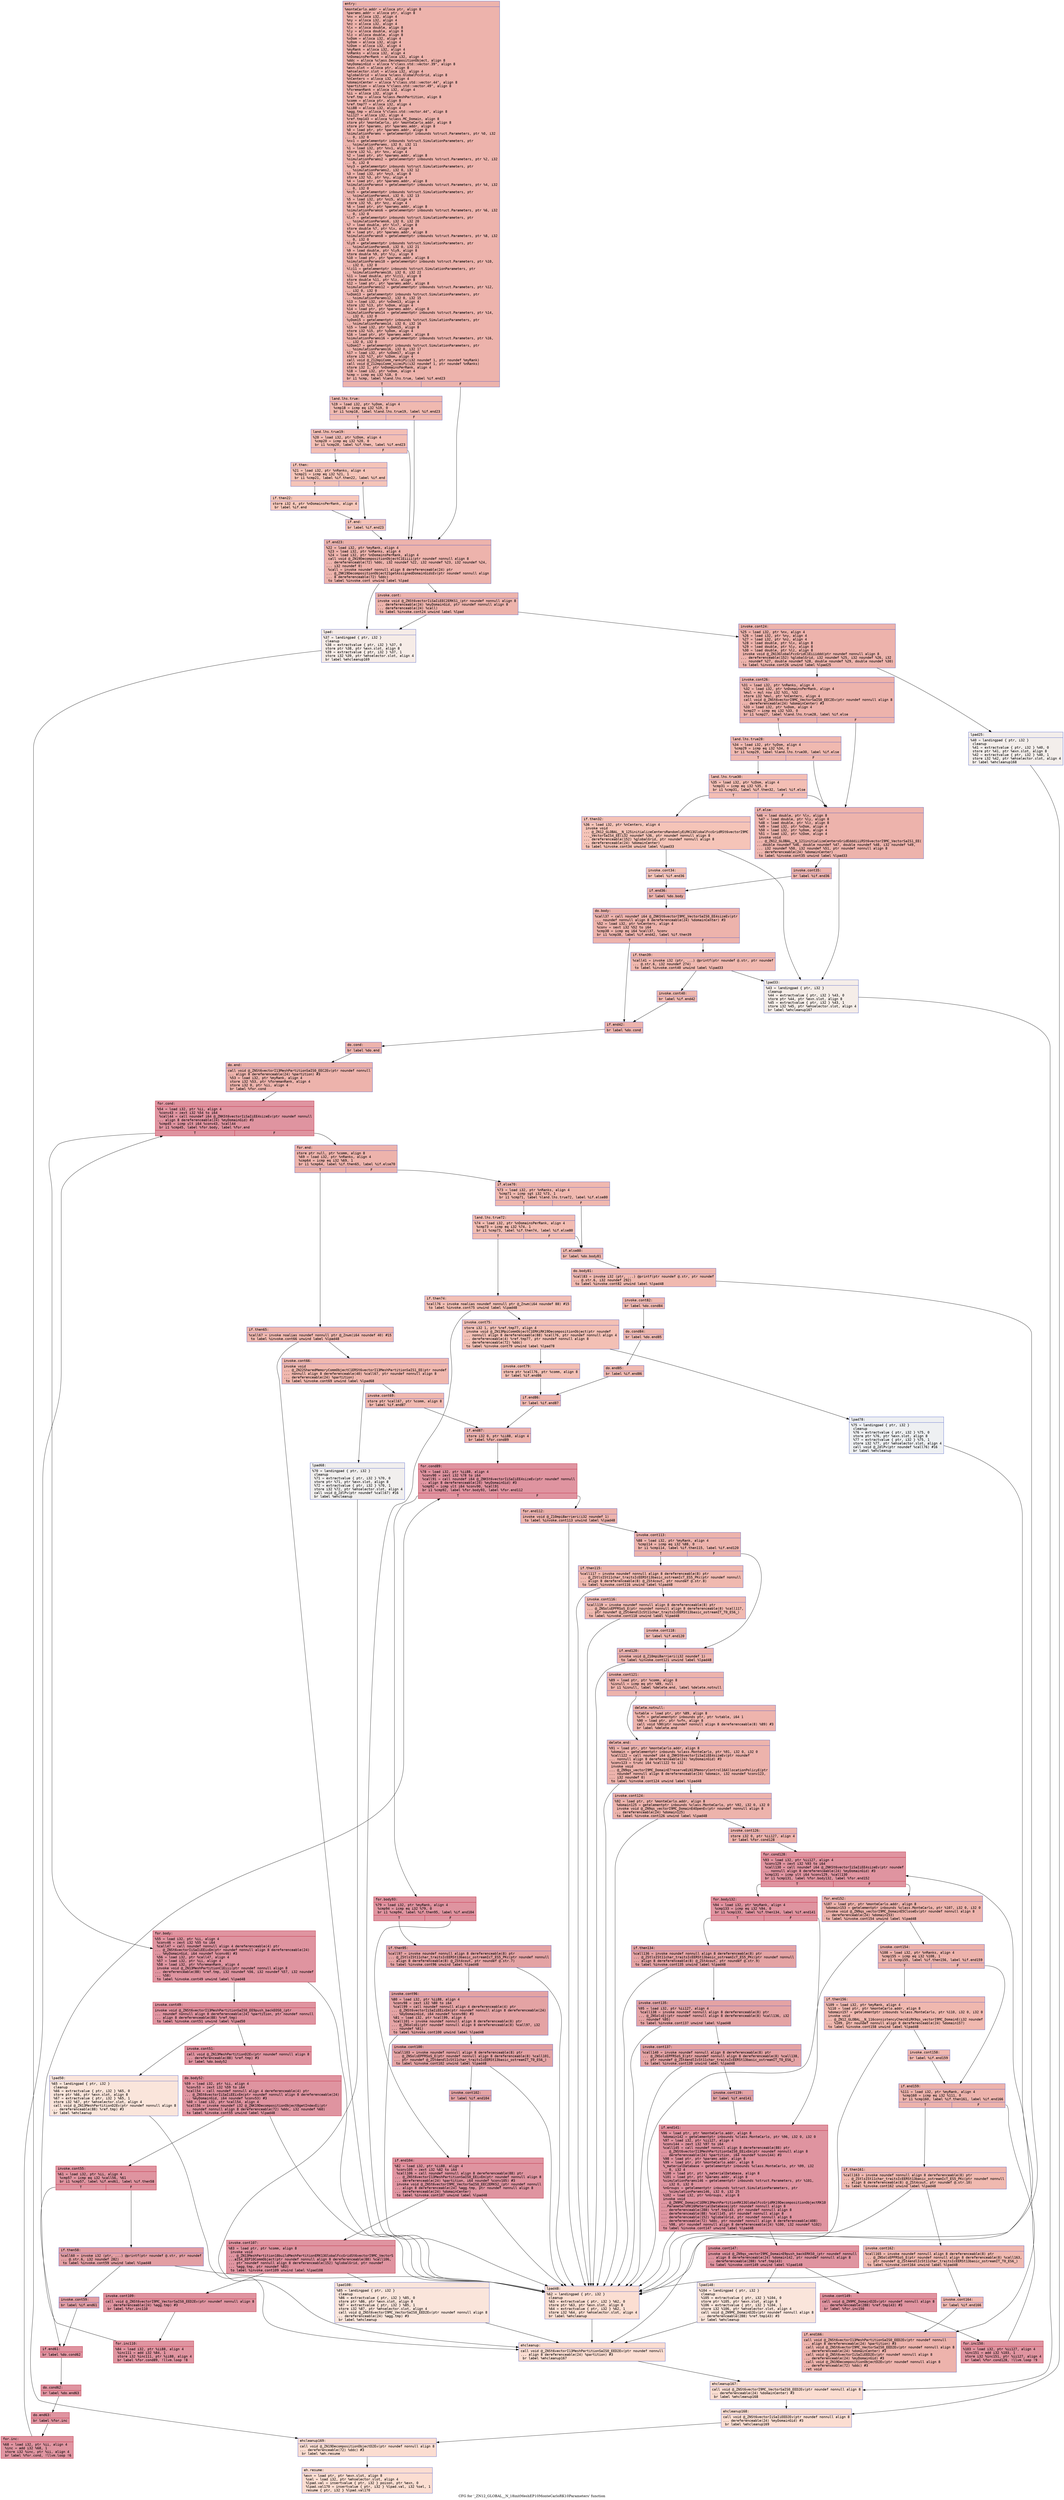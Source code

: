 digraph "CFG for '_ZN12_GLOBAL__N_18initMeshEP10MonteCarloRK10Parameters' function" {
	label="CFG for '_ZN12_GLOBAL__N_18initMeshEP10MonteCarloRK10Parameters' function";

	Node0x55dab4691730 [shape=record,color="#3d50c3ff", style=filled, fillcolor="#d6524470" fontname="Courier",label="{entry:\l|  %monteCarlo.addr = alloca ptr, align 8\l  %params.addr = alloca ptr, align 8\l  %nx = alloca i32, align 4\l  %ny = alloca i32, align 4\l  %nz = alloca i32, align 4\l  %lx = alloca double, align 8\l  %ly = alloca double, align 8\l  %lz = alloca double, align 8\l  %xDom = alloca i32, align 4\l  %yDom = alloca i32, align 4\l  %zDom = alloca i32, align 4\l  %myRank = alloca i32, align 4\l  %nRanks = alloca i32, align 4\l  %nDomainsPerRank = alloca i32, align 4\l  %ddc = alloca %class.DecompositionObject, align 8\l  %myDomainGid = alloca %\"class.std::vector.39\", align 8\l  %exn.slot = alloca ptr, align 8\l  %ehselector.slot = alloca i32, align 4\l  %globalGrid = alloca %class.GlobalFccGrid, align 8\l  %nCenters = alloca i32, align 4\l  %domainCenter = alloca %\"class.std::vector.44\", align 8\l  %partition = alloca %\"class.std::vector.49\", align 8\l  %foremanRank = alloca i32, align 4\l  %ii = alloca i32, align 4\l  %ref.tmp = alloca %class.MeshPartition, align 8\l  %comm = alloca ptr, align 8\l  %ref.tmp77 = alloca i32, align 4\l  %ii88 = alloca i32, align 4\l  %agg.tmp = alloca %\"class.std::vector.44\", align 8\l  %ii127 = alloca i32, align 4\l  %ref.tmp143 = alloca %class.MC_Domain, align 8\l  store ptr %monteCarlo, ptr %monteCarlo.addr, align 8\l  store ptr %params, ptr %params.addr, align 8\l  %0 = load ptr, ptr %params.addr, align 8\l  %simulationParams = getelementptr inbounds %struct.Parameters, ptr %0, i32\l... 0, i32 0\l  %nx1 = getelementptr inbounds %struct.SimulationParameters, ptr\l... %simulationParams, i32 0, i32 11\l  %1 = load i32, ptr %nx1, align 4\l  store i32 %1, ptr %nx, align 4\l  %2 = load ptr, ptr %params.addr, align 8\l  %simulationParams2 = getelementptr inbounds %struct.Parameters, ptr %2, i32\l... 0, i32 0\l  %ny3 = getelementptr inbounds %struct.SimulationParameters, ptr\l... %simulationParams2, i32 0, i32 12\l  %3 = load i32, ptr %ny3, align 8\l  store i32 %3, ptr %ny, align 4\l  %4 = load ptr, ptr %params.addr, align 8\l  %simulationParams4 = getelementptr inbounds %struct.Parameters, ptr %4, i32\l... 0, i32 0\l  %nz5 = getelementptr inbounds %struct.SimulationParameters, ptr\l... %simulationParams4, i32 0, i32 13\l  %5 = load i32, ptr %nz5, align 4\l  store i32 %5, ptr %nz, align 4\l  %6 = load ptr, ptr %params.addr, align 8\l  %simulationParams6 = getelementptr inbounds %struct.Parameters, ptr %6, i32\l... 0, i32 0\l  %lx7 = getelementptr inbounds %struct.SimulationParameters, ptr\l... %simulationParams6, i32 0, i32 20\l  %7 = load double, ptr %lx7, align 8\l  store double %7, ptr %lx, align 8\l  %8 = load ptr, ptr %params.addr, align 8\l  %simulationParams8 = getelementptr inbounds %struct.Parameters, ptr %8, i32\l... 0, i32 0\l  %ly9 = getelementptr inbounds %struct.SimulationParameters, ptr\l... %simulationParams8, i32 0, i32 21\l  %9 = load double, ptr %ly9, align 8\l  store double %9, ptr %ly, align 8\l  %10 = load ptr, ptr %params.addr, align 8\l  %simulationParams10 = getelementptr inbounds %struct.Parameters, ptr %10,\l... i32 0, i32 0\l  %lz11 = getelementptr inbounds %struct.SimulationParameters, ptr\l... %simulationParams10, i32 0, i32 22\l  %11 = load double, ptr %lz11, align 8\l  store double %11, ptr %lz, align 8\l  %12 = load ptr, ptr %params.addr, align 8\l  %simulationParams12 = getelementptr inbounds %struct.Parameters, ptr %12,\l... i32 0, i32 0\l  %xDom13 = getelementptr inbounds %struct.SimulationParameters, ptr\l... %simulationParams12, i32 0, i32 15\l  %13 = load i32, ptr %xDom13, align 4\l  store i32 %13, ptr %xDom, align 4\l  %14 = load ptr, ptr %params.addr, align 8\l  %simulationParams14 = getelementptr inbounds %struct.Parameters, ptr %14,\l... i32 0, i32 0\l  %yDom15 = getelementptr inbounds %struct.SimulationParameters, ptr\l... %simulationParams14, i32 0, i32 16\l  %15 = load i32, ptr %yDom15, align 8\l  store i32 %15, ptr %yDom, align 4\l  %16 = load ptr, ptr %params.addr, align 8\l  %simulationParams16 = getelementptr inbounds %struct.Parameters, ptr %16,\l... i32 0, i32 0\l  %zDom17 = getelementptr inbounds %struct.SimulationParameters, ptr\l... %simulationParams16, i32 0, i32 17\l  %17 = load i32, ptr %zDom17, align 4\l  store i32 %17, ptr %zDom, align 4\l  call void @_Z12mpiComm_rankiPi(i32 noundef 1, ptr noundef %myRank)\l  call void @_Z12mpiComm_sizeiPi(i32 noundef 1, ptr noundef %nRanks)\l  store i32 1, ptr %nDomainsPerRank, align 4\l  %18 = load i32, ptr %xDom, align 4\l  %cmp = icmp eq i32 %18, 0\l  br i1 %cmp, label %land.lhs.true, label %if.end23\l|{<s0>T|<s1>F}}"];
	Node0x55dab4691730:s0 -> Node0x55dab469f6c0[tooltip="entry -> land.lhs.true\nProbability 37.50%" ];
	Node0x55dab4691730:s1 -> Node0x55dab469f710[tooltip="entry -> if.end23\nProbability 62.50%" ];
	Node0x55dab469f6c0 [shape=record,color="#3d50c3ff", style=filled, fillcolor="#de614d70" fontname="Courier",label="{land.lhs.true:\l|  %19 = load i32, ptr %yDom, align 4\l  %cmp18 = icmp eq i32 %19, 0\l  br i1 %cmp18, label %land.lhs.true19, label %if.end23\l|{<s0>T|<s1>F}}"];
	Node0x55dab469f6c0:s0 -> Node0x55dab469f970[tooltip="land.lhs.true -> land.lhs.true19\nProbability 37.50%" ];
	Node0x55dab469f6c0:s1 -> Node0x55dab469f710[tooltip="land.lhs.true -> if.end23\nProbability 62.50%" ];
	Node0x55dab469f970 [shape=record,color="#3d50c3ff", style=filled, fillcolor="#e36c5570" fontname="Courier",label="{land.lhs.true19:\l|  %20 = load i32, ptr %zDom, align 4\l  %cmp20 = icmp eq i32 %20, 0\l  br i1 %cmp20, label %if.then, label %if.end23\l|{<s0>T|<s1>F}}"];
	Node0x55dab469f970:s0 -> Node0x55dab469fbd0[tooltip="land.lhs.true19 -> if.then\nProbability 37.50%" ];
	Node0x55dab469f970:s1 -> Node0x55dab469f710[tooltip="land.lhs.true19 -> if.end23\nProbability 62.50%" ];
	Node0x55dab469fbd0 [shape=record,color="#3d50c3ff", style=filled, fillcolor="#e97a5f70" fontname="Courier",label="{if.then:\l|  %21 = load i32, ptr %nRanks, align 4\l  %cmp21 = icmp eq i32 %21, 1\l  br i1 %cmp21, label %if.then22, label %if.end\l|{<s0>T|<s1>F}}"];
	Node0x55dab469fbd0:s0 -> Node0x55dab469fe20[tooltip="if.then -> if.then22\nProbability 50.00%" ];
	Node0x55dab469fbd0:s1 -> Node0x55dab469fe70[tooltip="if.then -> if.end\nProbability 50.00%" ];
	Node0x55dab469fe20 [shape=record,color="#3d50c3ff", style=filled, fillcolor="#ed836670" fontname="Courier",label="{if.then22:\l|  store i32 4, ptr %nDomainsPerRank, align 4\l  br label %if.end\l}"];
	Node0x55dab469fe20 -> Node0x55dab469fe70[tooltip="if.then22 -> if.end\nProbability 100.00%" ];
	Node0x55dab469fe70 [shape=record,color="#3d50c3ff", style=filled, fillcolor="#e97a5f70" fontname="Courier",label="{if.end:\l|  br label %if.end23\l}"];
	Node0x55dab469fe70 -> Node0x55dab469f710[tooltip="if.end -> if.end23\nProbability 100.00%" ];
	Node0x55dab469f710 [shape=record,color="#3d50c3ff", style=filled, fillcolor="#d6524470" fontname="Courier",label="{if.end23:\l|  %22 = load i32, ptr %myRank, align 4\l  %23 = load i32, ptr %nRanks, align 4\l  %24 = load i32, ptr %nDomainsPerRank, align 4\l  call void @_ZN19DecompositionObjectC1Eiiii(ptr noundef nonnull align 8\l... dereferenceable(72) %ddc, i32 noundef %22, i32 noundef %23, i32 noundef %24,\l... i32 noundef 0)\l  %call = invoke noundef nonnull align 8 dereferenceable(24) ptr\l... @_ZNK19DecompositionObject21getAssignedDomainGidsEv(ptr noundef nonnull align\l... 8 dereferenceable(72) %ddc)\l          to label %invoke.cont unwind label %lpad\l}"];
	Node0x55dab469f710 -> Node0x55dab46a0580[tooltip="if.end23 -> invoke.cont\nProbability 100.00%" ];
	Node0x55dab469f710 -> Node0x55dab46a05d0[tooltip="if.end23 -> lpad\nProbability 0.00%" ];
	Node0x55dab46a0580 [shape=record,color="#3d50c3ff", style=filled, fillcolor="#d6524470" fontname="Courier",label="{invoke.cont:\l|  invoke void @_ZNSt6vectorIiSaIiEEC2ERKS1_(ptr noundef nonnull align 8\l... dereferenceable(24) %myDomainGid, ptr noundef nonnull align 8\l... dereferenceable(24) %call)\l          to label %invoke.cont24 unwind label %lpad\l}"];
	Node0x55dab46a0580 -> Node0x55dab46a0780[tooltip="invoke.cont -> invoke.cont24\nProbability 100.00%" ];
	Node0x55dab46a0580 -> Node0x55dab46a05d0[tooltip="invoke.cont -> lpad\nProbability 0.00%" ];
	Node0x55dab46a0780 [shape=record,color="#3d50c3ff", style=filled, fillcolor="#d6524470" fontname="Courier",label="{invoke.cont24:\l|  %25 = load i32, ptr %nx, align 4\l  %26 = load i32, ptr %ny, align 4\l  %27 = load i32, ptr %nz, align 4\l  %28 = load double, ptr %lx, align 8\l  %29 = load double, ptr %ly, align 8\l  %30 = load double, ptr %lz, align 8\l  invoke void @_ZN13GlobalFccGridC1Eiiiddd(ptr noundef nonnull align 8\l... dereferenceable(152) %globalGrid, i32 noundef %25, i32 noundef %26, i32\l... noundef %27, double noundef %28, double noundef %29, double noundef %30)\l          to label %invoke.cont26 unwind label %lpad25\l}"];
	Node0x55dab46a0780 -> Node0x55dab46a0da0[tooltip="invoke.cont24 -> invoke.cont26\nProbability 100.00%" ];
	Node0x55dab46a0780 -> Node0x55dab46a0e80[tooltip="invoke.cont24 -> lpad25\nProbability 0.00%" ];
	Node0x55dab46a0da0 [shape=record,color="#3d50c3ff", style=filled, fillcolor="#d6524470" fontname="Courier",label="{invoke.cont26:\l|  %31 = load i32, ptr %nRanks, align 4\l  %32 = load i32, ptr %nDomainsPerRank, align 4\l  %mul = mul nsw i32 %31, %32\l  store i32 %mul, ptr %nCenters, align 4\l  call void @_ZNSt6vectorI9MC_VectorSaIS0_EEC2Ev(ptr noundef nonnull align 8\l... dereferenceable(24) %domainCenter) #3\l  %33 = load i32, ptr %xDom, align 4\l  %cmp27 = icmp eq i32 %33, 0\l  br i1 %cmp27, label %land.lhs.true28, label %if.else\l|{<s0>T|<s1>F}}"];
	Node0x55dab46a0da0:s0 -> Node0x55dab46a15b0[tooltip="invoke.cont26 -> land.lhs.true28\nProbability 37.50%" ];
	Node0x55dab46a0da0:s1 -> Node0x55dab46a1660[tooltip="invoke.cont26 -> if.else\nProbability 62.50%" ];
	Node0x55dab46a15b0 [shape=record,color="#3d50c3ff", style=filled, fillcolor="#de614d70" fontname="Courier",label="{land.lhs.true28:\l|  %34 = load i32, ptr %yDom, align 4\l  %cmp29 = icmp eq i32 %34, 0\l  br i1 %cmp29, label %land.lhs.true30, label %if.else\l|{<s0>T|<s1>F}}"];
	Node0x55dab46a15b0:s0 -> Node0x55dab46a1940[tooltip="land.lhs.true28 -> land.lhs.true30\nProbability 37.50%" ];
	Node0x55dab46a15b0:s1 -> Node0x55dab46a1660[tooltip="land.lhs.true28 -> if.else\nProbability 62.50%" ];
	Node0x55dab46a1940 [shape=record,color="#3d50c3ff", style=filled, fillcolor="#e36c5570" fontname="Courier",label="{land.lhs.true30:\l|  %35 = load i32, ptr %zDom, align 4\l  %cmp31 = icmp eq i32 %35, 0\l  br i1 %cmp31, label %if.then32, label %if.else\l|{<s0>T|<s1>F}}"];
	Node0x55dab46a1940:s0 -> Node0x55dab46a1ba0[tooltip="land.lhs.true30 -> if.then32\nProbability 37.50%" ];
	Node0x55dab46a1940:s1 -> Node0x55dab46a1660[tooltip="land.lhs.true30 -> if.else\nProbability 62.50%" ];
	Node0x55dab46a1ba0 [shape=record,color="#3d50c3ff", style=filled, fillcolor="#e97a5f70" fontname="Courier",label="{if.then32:\l|  %36 = load i32, ptr %nCenters, align 4\l  invoke void\l... @_ZN12_GLOBAL__N_125initializeCentersRandomlyEiRK13GlobalFccGridRSt6vectorI9MC\l..._VectorSaIS4_EE(i32 noundef %36, ptr noundef nonnull align 8\l... dereferenceable(152) %globalGrid, ptr noundef nonnull align 8\l... dereferenceable(24) %domainCenter)\l          to label %invoke.cont34 unwind label %lpad33\l}"];
	Node0x55dab46a1ba0 -> Node0x55dab46a1d90[tooltip="if.then32 -> invoke.cont34\nProbability 100.00%" ];
	Node0x55dab46a1ba0 -> Node0x55dab46a1e10[tooltip="if.then32 -> lpad33\nProbability 0.00%" ];
	Node0x55dab46a1d90 [shape=record,color="#3d50c3ff", style=filled, fillcolor="#e97a5f70" fontname="Courier",label="{invoke.cont34:\l|  br label %if.end36\l}"];
	Node0x55dab46a1d90 -> Node0x55dab46a2210[tooltip="invoke.cont34 -> if.end36\nProbability 100.00%" ];
	Node0x55dab46a05d0 [shape=record,color="#3d50c3ff", style=filled, fillcolor="#ead5c970" fontname="Courier",label="{lpad:\l|  %37 = landingpad \{ ptr, i32 \}\l          cleanup\l  %38 = extractvalue \{ ptr, i32 \} %37, 0\l  store ptr %38, ptr %exn.slot, align 8\l  %39 = extractvalue \{ ptr, i32 \} %37, 1\l  store i32 %39, ptr %ehselector.slot, align 4\l  br label %ehcleanup169\l}"];
	Node0x55dab46a05d0 -> Node0x55dab46a24f0[tooltip="lpad -> ehcleanup169\nProbability 100.00%" ];
	Node0x55dab46a0e80 [shape=record,color="#3d50c3ff", style=filled, fillcolor="#e5d8d170" fontname="Courier",label="{lpad25:\l|  %40 = landingpad \{ ptr, i32 \}\l          cleanup\l  %41 = extractvalue \{ ptr, i32 \} %40, 0\l  store ptr %41, ptr %exn.slot, align 8\l  %42 = extractvalue \{ ptr, i32 \} %40, 1\l  store i32 %42, ptr %ehselector.slot, align 4\l  br label %ehcleanup168\l}"];
	Node0x55dab46a0e80 -> Node0x55dab46a28a0[tooltip="lpad25 -> ehcleanup168\nProbability 100.00%" ];
	Node0x55dab46a1e10 [shape=record,color="#3d50c3ff", style=filled, fillcolor="#e8d6cc70" fontname="Courier",label="{lpad33:\l|  %43 = landingpad \{ ptr, i32 \}\l          cleanup\l  %44 = extractvalue \{ ptr, i32 \} %43, 0\l  store ptr %44, ptr %exn.slot, align 8\l  %45 = extractvalue \{ ptr, i32 \} %43, 1\l  store i32 %45, ptr %ehselector.slot, align 4\l  br label %ehcleanup167\l}"];
	Node0x55dab46a1e10 -> Node0x55dab46a2c70[tooltip="lpad33 -> ehcleanup167\nProbability 100.00%" ];
	Node0x55dab46a1660 [shape=record,color="#3d50c3ff", style=filled, fillcolor="#d6524470" fontname="Courier",label="{if.else:\l|  %46 = load double, ptr %lx, align 8\l  %47 = load double, ptr %ly, align 8\l  %48 = load double, ptr %lz, align 8\l  %49 = load i32, ptr %xDom, align 4\l  %50 = load i32, ptr %yDom, align 4\l  %51 = load i32, ptr %zDom, align 4\l  invoke void\l... @_ZN12_GLOBAL__N_121initializeCentersGridEdddiiiRSt6vectorI9MC_VectorSaIS1_EE(\l...double noundef %46, double noundef %47, double noundef %48, i32 noundef %49,\l... i32 noundef %50, i32 noundef %51, ptr noundef nonnull align 8\l... dereferenceable(24) %domainCenter)\l          to label %invoke.cont35 unwind label %lpad33\l}"];
	Node0x55dab46a1660 -> Node0x55dab46a38a0[tooltip="if.else -> invoke.cont35\nProbability 100.00%" ];
	Node0x55dab46a1660 -> Node0x55dab46a1e10[tooltip="if.else -> lpad33\nProbability 0.00%" ];
	Node0x55dab46a38a0 [shape=record,color="#3d50c3ff", style=filled, fillcolor="#d6524470" fontname="Courier",label="{invoke.cont35:\l|  br label %if.end36\l}"];
	Node0x55dab46a38a0 -> Node0x55dab46a2210[tooltip="invoke.cont35 -> if.end36\nProbability 100.00%" ];
	Node0x55dab46a2210 [shape=record,color="#3d50c3ff", style=filled, fillcolor="#d6524470" fontname="Courier",label="{if.end36:\l|  br label %do.body\l}"];
	Node0x55dab46a2210 -> Node0x55dab46a3c80[tooltip="if.end36 -> do.body\nProbability 100.00%" ];
	Node0x55dab46a3c80 [shape=record,color="#3d50c3ff", style=filled, fillcolor="#d6524470" fontname="Courier",label="{do.body:\l|  %call37 = call noundef i64 @_ZNKSt6vectorI9MC_VectorSaIS0_EE4sizeEv(ptr\l... noundef nonnull align 8 dereferenceable(24) %domainCenter) #3\l  %52 = load i32, ptr %nCenters, align 4\l  %conv = sext i32 %52 to i64\l  %cmp38 = icmp eq i64 %call37, %conv\l  br i1 %cmp38, label %if.end42, label %if.then39\l|{<s0>T|<s1>F}}"];
	Node0x55dab46a3c80:s0 -> Node0x55dab46a4030[tooltip="do.body -> if.end42\nProbability 50.00%" ];
	Node0x55dab46a3c80:s1 -> Node0x55dab46a4080[tooltip="do.body -> if.then39\nProbability 50.00%" ];
	Node0x55dab46a4080 [shape=record,color="#3d50c3ff", style=filled, fillcolor="#dc5d4a70" fontname="Courier",label="{if.then39:\l|  %call41 = invoke i32 (ptr, ...) @printf(ptr noundef @.str, ptr noundef\l... @.str.6, i32 noundef 274)\l          to label %invoke.cont40 unwind label %lpad33\l}"];
	Node0x55dab46a4080 -> Node0x55dab46a41e0[tooltip="if.then39 -> invoke.cont40\nProbability 100.00%" ];
	Node0x55dab46a4080 -> Node0x55dab46a1e10[tooltip="if.then39 -> lpad33\nProbability 0.00%" ];
	Node0x55dab46a41e0 [shape=record,color="#3d50c3ff", style=filled, fillcolor="#dc5d4a70" fontname="Courier",label="{invoke.cont40:\l|  br label %if.end42\l}"];
	Node0x55dab46a41e0 -> Node0x55dab46a4030[tooltip="invoke.cont40 -> if.end42\nProbability 100.00%" ];
	Node0x55dab46a4030 [shape=record,color="#3d50c3ff", style=filled, fillcolor="#d6524470" fontname="Courier",label="{if.end42:\l|  br label %do.cond\l}"];
	Node0x55dab46a4030 -> Node0x55dab46a4540[tooltip="if.end42 -> do.cond\nProbability 100.00%" ];
	Node0x55dab46a4540 [shape=record,color="#3d50c3ff", style=filled, fillcolor="#d6524470" fontname="Courier",label="{do.cond:\l|  br label %do.end\l}"];
	Node0x55dab46a4540 -> Node0x55dab46a4620[tooltip="do.cond -> do.end\nProbability 100.00%" ];
	Node0x55dab46a4620 [shape=record,color="#3d50c3ff", style=filled, fillcolor="#d6524470" fontname="Courier",label="{do.end:\l|  call void @_ZNSt6vectorI13MeshPartitionSaIS0_EEC2Ev(ptr noundef nonnull\l... align 8 dereferenceable(24) %partition) #3\l  %53 = load i32, ptr %myRank, align 4\l  store i32 %53, ptr %foremanRank, align 4\l  store i32 0, ptr %ii, align 4\l  br label %for.cond\l}"];
	Node0x55dab46a4620 -> Node0x55dab46a4ab0[tooltip="do.end -> for.cond\nProbability 100.00%" ];
	Node0x55dab46a4ab0 [shape=record,color="#b70d28ff", style=filled, fillcolor="#b70d2870" fontname="Courier",label="{for.cond:\l|  %54 = load i32, ptr %ii, align 4\l  %conv43 = zext i32 %54 to i64\l  %call44 = call noundef i64 @_ZNKSt6vectorIiSaIiEE4sizeEv(ptr noundef nonnull\l... align 8 dereferenceable(24) %myDomainGid) #3\l  %cmp45 = icmp ult i64 %conv43, %call44\l  br i1 %cmp45, label %for.body, label %for.end\l|{<s0>T|<s1>F}}"];
	Node0x55dab46a4ab0:s0 -> Node0x55dab469e570[tooltip="for.cond -> for.body\nProbability 96.88%" ];
	Node0x55dab46a4ab0:s1 -> Node0x55dab469e620[tooltip="for.cond -> for.end\nProbability 3.12%" ];
	Node0x55dab469e570 [shape=record,color="#b70d28ff", style=filled, fillcolor="#b70d2870" fontname="Courier",label="{for.body:\l|  %55 = load i32, ptr %ii, align 4\l  %conv46 = zext i32 %55 to i64\l  %call47 = call noundef nonnull align 4 dereferenceable(4) ptr\l... @_ZNSt6vectorIiSaIiEEixEm(ptr noundef nonnull align 8 dereferenceable(24)\l... %myDomainGid, i64 noundef %conv46) #3\l  %56 = load i32, ptr %call47, align 4\l  %57 = load i32, ptr %ii, align 4\l  %58 = load i32, ptr %foremanRank, align 4\l  invoke void @_ZN13MeshPartitionC1Eiii(ptr noundef nonnull align 8\l... dereferenceable(88) %ref.tmp, i32 noundef %56, i32 noundef %57, i32 noundef\l... %58)\l          to label %invoke.cont49 unwind label %lpad48\l}"];
	Node0x55dab469e570 -> Node0x55dab46a5d50[tooltip="for.body -> invoke.cont49\nProbability 100.00%" ];
	Node0x55dab469e570 -> Node0x55dab46a5e00[tooltip="for.body -> lpad48\nProbability 0.00%" ];
	Node0x55dab46a5d50 [shape=record,color="#b70d28ff", style=filled, fillcolor="#b70d2870" fontname="Courier",label="{invoke.cont49:\l|  invoke void @_ZNSt6vectorI13MeshPartitionSaIS0_EE9push_backEOS0_(ptr\l... noundef nonnull align 8 dereferenceable(24) %partition, ptr noundef nonnull\l... align 8 dereferenceable(88) %ref.tmp)\l          to label %invoke.cont51 unwind label %lpad50\l}"];
	Node0x55dab46a5d50 -> Node0x55dab46a6190[tooltip="invoke.cont49 -> invoke.cont51\nProbability 100.00%" ];
	Node0x55dab46a5d50 -> Node0x55dab46a61e0[tooltip="invoke.cont49 -> lpad50\nProbability 0.00%" ];
	Node0x55dab46a6190 [shape=record,color="#b70d28ff", style=filled, fillcolor="#b70d2870" fontname="Courier",label="{invoke.cont51:\l|  call void @_ZN13MeshPartitionD2Ev(ptr noundef nonnull align 8\l... dereferenceable(88) %ref.tmp) #3\l  br label %do.body52\l}"];
	Node0x55dab46a6190 -> Node0x55dab46a66e0[tooltip="invoke.cont51 -> do.body52\nProbability 100.00%" ];
	Node0x55dab46a66e0 [shape=record,color="#b70d28ff", style=filled, fillcolor="#b70d2870" fontname="Courier",label="{do.body52:\l|  %59 = load i32, ptr %ii, align 4\l  %conv53 = zext i32 %59 to i64\l  %call54 = call noundef nonnull align 4 dereferenceable(4) ptr\l... @_ZNSt6vectorIiSaIiEEixEm(ptr noundef nonnull align 8 dereferenceable(24)\l... %myDomainGid, i64 noundef %conv53) #3\l  %60 = load i32, ptr %call54, align 4\l  %call56 = invoke noundef i32 @_ZNK19DecompositionObject8getIndexEi(ptr\l... noundef nonnull align 8 dereferenceable(72) %ddc, i32 noundef %60)\l          to label %invoke.cont55 unwind label %lpad48\l}"];
	Node0x55dab46a66e0 -> Node0x55dab46a6b40[tooltip="do.body52 -> invoke.cont55\nProbability 100.00%" ];
	Node0x55dab46a66e0 -> Node0x55dab46a5e00[tooltip="do.body52 -> lpad48\nProbability 0.00%" ];
	Node0x55dab46a6b40 [shape=record,color="#b70d28ff", style=filled, fillcolor="#b70d2870" fontname="Courier",label="{invoke.cont55:\l|  %61 = load i32, ptr %ii, align 4\l  %cmp57 = icmp eq i32 %call56, %61\l  br i1 %cmp57, label %if.end61, label %if.then58\l|{<s0>T|<s1>F}}"];
	Node0x55dab46a6b40:s0 -> Node0x55dab46a6f20[tooltip="invoke.cont55 -> if.end61\nProbability 50.00%" ];
	Node0x55dab46a6b40:s1 -> Node0x55dab46a6f70[tooltip="invoke.cont55 -> if.then58\nProbability 50.00%" ];
	Node0x55dab46a6f70 [shape=record,color="#3d50c3ff", style=filled, fillcolor="#be242e70" fontname="Courier",label="{if.then58:\l|  %call60 = invoke i32 (ptr, ...) @printf(ptr noundef @.str, ptr noundef\l... @.str.6, i32 noundef 282)\l          to label %invoke.cont59 unwind label %lpad48\l}"];
	Node0x55dab46a6f70 -> Node0x55dab46a7130[tooltip="if.then58 -> invoke.cont59\nProbability 100.00%" ];
	Node0x55dab46a6f70 -> Node0x55dab46a5e00[tooltip="if.then58 -> lpad48\nProbability 0.00%" ];
	Node0x55dab46a7130 [shape=record,color="#3d50c3ff", style=filled, fillcolor="#be242e70" fontname="Courier",label="{invoke.cont59:\l|  br label %if.end61\l}"];
	Node0x55dab46a7130 -> Node0x55dab46a6f20[tooltip="invoke.cont59 -> if.end61\nProbability 100.00%" ];
	Node0x55dab46a5e00 [shape=record,color="#3d50c3ff", style=filled, fillcolor="#f7b59970" fontname="Courier",label="{lpad48:\l|  %62 = landingpad \{ ptr, i32 \}\l          cleanup\l  %63 = extractvalue \{ ptr, i32 \} %62, 0\l  store ptr %63, ptr %exn.slot, align 8\l  %64 = extractvalue \{ ptr, i32 \} %62, 1\l  store i32 %64, ptr %ehselector.slot, align 4\l  br label %ehcleanup\l}"];
	Node0x55dab46a5e00 -> Node0x55dab46a7660[tooltip="lpad48 -> ehcleanup\nProbability 100.00%" ];
	Node0x55dab46a61e0 [shape=record,color="#3d50c3ff", style=filled, fillcolor="#f4c5ad70" fontname="Courier",label="{lpad50:\l|  %65 = landingpad \{ ptr, i32 \}\l          cleanup\l  %66 = extractvalue \{ ptr, i32 \} %65, 0\l  store ptr %66, ptr %exn.slot, align 8\l  %67 = extractvalue \{ ptr, i32 \} %65, 1\l  store i32 %67, ptr %ehselector.slot, align 4\l  call void @_ZN13MeshPartitionD2Ev(ptr noundef nonnull align 8\l... dereferenceable(88) %ref.tmp) #3\l  br label %ehcleanup\l}"];
	Node0x55dab46a61e0 -> Node0x55dab46a7660[tooltip="lpad50 -> ehcleanup\nProbability 100.00%" ];
	Node0x55dab46a6f20 [shape=record,color="#b70d28ff", style=filled, fillcolor="#b70d2870" fontname="Courier",label="{if.end61:\l|  br label %do.cond62\l}"];
	Node0x55dab46a6f20 -> Node0x55dab46a7ba0[tooltip="if.end61 -> do.cond62\nProbability 100.00%" ];
	Node0x55dab46a7ba0 [shape=record,color="#b70d28ff", style=filled, fillcolor="#b70d2870" fontname="Courier",label="{do.cond62:\l|  br label %do.end63\l}"];
	Node0x55dab46a7ba0 -> Node0x55dab46a7c60[tooltip="do.cond62 -> do.end63\nProbability 100.00%" ];
	Node0x55dab46a7c60 [shape=record,color="#b70d28ff", style=filled, fillcolor="#b70d2870" fontname="Courier",label="{do.end63:\l|  br label %for.inc\l}"];
	Node0x55dab46a7c60 -> Node0x55dab46a7d20[tooltip="do.end63 -> for.inc\nProbability 100.00%" ];
	Node0x55dab46a7d20 [shape=record,color="#b70d28ff", style=filled, fillcolor="#b70d2870" fontname="Courier",label="{for.inc:\l|  %68 = load i32, ptr %ii, align 4\l  %inc = add i32 %68, 1\l  store i32 %inc, ptr %ii, align 4\l  br label %for.cond, !llvm.loop !6\l}"];
	Node0x55dab46a7d20 -> Node0x55dab46a4ab0[tooltip="for.inc -> for.cond\nProbability 100.00%" ];
	Node0x55dab469e620 [shape=record,color="#3d50c3ff", style=filled, fillcolor="#d6524470" fontname="Courier",label="{for.end:\l|  store ptr null, ptr %comm, align 8\l  %69 = load i32, ptr %nRanks, align 4\l  %cmp64 = icmp eq i32 %69, 1\l  br i1 %cmp64, label %if.then65, label %if.else70\l|{<s0>T|<s1>F}}"];
	Node0x55dab469e620:s0 -> Node0x55dab46a8300[tooltip="for.end -> if.then65\nProbability 50.00%" ];
	Node0x55dab469e620:s1 -> Node0x55dab46a8380[tooltip="for.end -> if.else70\nProbability 50.00%" ];
	Node0x55dab46a8300 [shape=record,color="#3d50c3ff", style=filled, fillcolor="#dc5d4a70" fontname="Courier",label="{if.then65:\l|  %call67 = invoke noalias noundef nonnull ptr @_Znwm(i64 noundef 40) #15\l          to label %invoke.cont66 unwind label %lpad48\l}"];
	Node0x55dab46a8300 -> Node0x55dab46a8500[tooltip="if.then65 -> invoke.cont66\nProbability 100.00%" ];
	Node0x55dab46a8300 -> Node0x55dab46a5e00[tooltip="if.then65 -> lpad48\nProbability 0.00%" ];
	Node0x55dab46a8500 [shape=record,color="#3d50c3ff", style=filled, fillcolor="#dc5d4a70" fontname="Courier",label="{invoke.cont66:\l|  invoke void\l... @_ZN22SharedMemoryCommObjectC1ERSt6vectorI13MeshPartitionSaIS1_EE(ptr noundef\l... nonnull align 8 dereferenceable(40) %call67, ptr noundef nonnull align 8\l... dereferenceable(24) %partition)\l          to label %invoke.cont69 unwind label %lpad68\l}"];
	Node0x55dab46a8500 -> Node0x55dab46a8640[tooltip="invoke.cont66 -> invoke.cont69\nProbability 100.00%" ];
	Node0x55dab46a8500 -> Node0x55dab46a86c0[tooltip="invoke.cont66 -> lpad68\nProbability 0.00%" ];
	Node0x55dab46a8640 [shape=record,color="#3d50c3ff", style=filled, fillcolor="#dc5d4a70" fontname="Courier",label="{invoke.cont69:\l|  store ptr %call67, ptr %comm, align 8\l  br label %if.end87\l}"];
	Node0x55dab46a8640 -> Node0x55dab46a85f0[tooltip="invoke.cont69 -> if.end87\nProbability 100.00%" ];
	Node0x55dab46a86c0 [shape=record,color="#3d50c3ff", style=filled, fillcolor="#e0dbd870" fontname="Courier",label="{lpad68:\l|  %70 = landingpad \{ ptr, i32 \}\l          cleanup\l  %71 = extractvalue \{ ptr, i32 \} %70, 0\l  store ptr %71, ptr %exn.slot, align 8\l  %72 = extractvalue \{ ptr, i32 \} %70, 1\l  store i32 %72, ptr %ehselector.slot, align 4\l  call void @_ZdlPv(ptr noundef %call67) #16\l  br label %ehcleanup\l}"];
	Node0x55dab46a86c0 -> Node0x55dab46a7660[tooltip="lpad68 -> ehcleanup\nProbability 100.00%" ];
	Node0x55dab46a8380 [shape=record,color="#3d50c3ff", style=filled, fillcolor="#dc5d4a70" fontname="Courier",label="{if.else70:\l|  %73 = load i32, ptr %nRanks, align 4\l  %cmp71 = icmp sgt i32 %73, 1\l  br i1 %cmp71, label %land.lhs.true72, label %if.else80\l|{<s0>T|<s1>F}}"];
	Node0x55dab46a8380:s0 -> Node0x55dab46a90b0[tooltip="if.else70 -> land.lhs.true72\nProbability 50.00%" ];
	Node0x55dab46a8380:s1 -> Node0x55dab46a9100[tooltip="if.else70 -> if.else80\nProbability 50.00%" ];
	Node0x55dab46a90b0 [shape=record,color="#3d50c3ff", style=filled, fillcolor="#e1675170" fontname="Courier",label="{land.lhs.true72:\l|  %74 = load i32, ptr %nDomainsPerRank, align 4\l  %cmp73 = icmp eq i32 %74, 1\l  br i1 %cmp73, label %if.then74, label %if.else80\l|{<s0>T|<s1>F}}"];
	Node0x55dab46a90b0:s0 -> Node0x55dab46a93f0[tooltip="land.lhs.true72 -> if.then74\nProbability 50.00%" ];
	Node0x55dab46a90b0:s1 -> Node0x55dab46a9100[tooltip="land.lhs.true72 -> if.else80\nProbability 50.00%" ];
	Node0x55dab46a93f0 [shape=record,color="#3d50c3ff", style=filled, fillcolor="#e5705870" fontname="Courier",label="{if.then74:\l|  %call76 = invoke noalias noundef nonnull ptr @_Znwm(i64 noundef 88) #15\l          to label %invoke.cont75 unwind label %lpad48\l}"];
	Node0x55dab46a93f0 -> Node0x55dab46a9540[tooltip="if.then74 -> invoke.cont75\nProbability 100.00%" ];
	Node0x55dab46a93f0 -> Node0x55dab46a5e00[tooltip="if.then74 -> lpad48\nProbability 0.00%" ];
	Node0x55dab46a9540 [shape=record,color="#3d50c3ff", style=filled, fillcolor="#e5705870" fontname="Courier",label="{invoke.cont75:\l|  store i32 1, ptr %ref.tmp77, align 4\l  invoke void @_ZN13MpiCommObjectC1ERKiRK19DecompositionObject(ptr noundef\l... nonnull align 8 dereferenceable(88) %call76, ptr noundef nonnull align 4\l... dereferenceable(4) %ref.tmp77, ptr noundef nonnull align 8\l... dereferenceable(72) %ddc)\l          to label %invoke.cont79 unwind label %lpad78\l}"];
	Node0x55dab46a9540 -> Node0x55dab46a9710[tooltip="invoke.cont75 -> invoke.cont79\nProbability 100.00%" ];
	Node0x55dab46a9540 -> Node0x55dab46a9790[tooltip="invoke.cont75 -> lpad78\nProbability 0.00%" ];
	Node0x55dab46a9710 [shape=record,color="#3d50c3ff", style=filled, fillcolor="#e5705870" fontname="Courier",label="{invoke.cont79:\l|  store ptr %call76, ptr %comm, align 8\l  br label %if.end86\l}"];
	Node0x55dab46a9710 -> Node0x55dab46a9c00[tooltip="invoke.cont79 -> if.end86\nProbability 100.00%" ];
	Node0x55dab46a9790 [shape=record,color="#3d50c3ff", style=filled, fillcolor="#d9dce170" fontname="Courier",label="{lpad78:\l|  %75 = landingpad \{ ptr, i32 \}\l          cleanup\l  %76 = extractvalue \{ ptr, i32 \} %75, 0\l  store ptr %76, ptr %exn.slot, align 8\l  %77 = extractvalue \{ ptr, i32 \} %75, 1\l  store i32 %77, ptr %ehselector.slot, align 4\l  call void @_ZdlPv(ptr noundef %call76) #16\l  br label %ehcleanup\l}"];
	Node0x55dab46a9790 -> Node0x55dab46a7660[tooltip="lpad78 -> ehcleanup\nProbability 100.00%" ];
	Node0x55dab46a9100 [shape=record,color="#3d50c3ff", style=filled, fillcolor="#de614d70" fontname="Courier",label="{if.else80:\l|  br label %do.body81\l}"];
	Node0x55dab46a9100 -> Node0x55dab46aa0d0[tooltip="if.else80 -> do.body81\nProbability 100.00%" ];
	Node0x55dab46aa0d0 [shape=record,color="#3d50c3ff", style=filled, fillcolor="#de614d70" fontname="Courier",label="{do.body81:\l|  %call83 = invoke i32 (ptr, ...) @printf(ptr noundef @.str, ptr noundef\l... @.str.6, i32 noundef 292)\l          to label %invoke.cont82 unwind label %lpad48\l}"];
	Node0x55dab46aa0d0 -> Node0x55dab46aa1c0[tooltip="do.body81 -> invoke.cont82\nProbability 100.00%" ];
	Node0x55dab46aa0d0 -> Node0x55dab46a5e00[tooltip="do.body81 -> lpad48\nProbability 0.00%" ];
	Node0x55dab46aa1c0 [shape=record,color="#3d50c3ff", style=filled, fillcolor="#de614d70" fontname="Courier",label="{invoke.cont82:\l|  br label %do.cond84\l}"];
	Node0x55dab46aa1c0 -> Node0x55dab46aa3b0[tooltip="invoke.cont82 -> do.cond84\nProbability 100.00%" ];
	Node0x55dab46aa3b0 [shape=record,color="#3d50c3ff", style=filled, fillcolor="#de614d70" fontname="Courier",label="{do.cond84:\l|  br label %do.end85\l}"];
	Node0x55dab46aa3b0 -> Node0x55dab46aa4a0[tooltip="do.cond84 -> do.end85\nProbability 100.00%" ];
	Node0x55dab46aa4a0 [shape=record,color="#3d50c3ff", style=filled, fillcolor="#de614d70" fontname="Courier",label="{do.end85:\l|  br label %if.end86\l}"];
	Node0x55dab46aa4a0 -> Node0x55dab46a9c00[tooltip="do.end85 -> if.end86\nProbability 100.00%" ];
	Node0x55dab46a9c00 [shape=record,color="#3d50c3ff", style=filled, fillcolor="#dc5d4a70" fontname="Courier",label="{if.end86:\l|  br label %if.end87\l}"];
	Node0x55dab46a9c00 -> Node0x55dab46a85f0[tooltip="if.end86 -> if.end87\nProbability 100.00%" ];
	Node0x55dab46a85f0 [shape=record,color="#3d50c3ff", style=filled, fillcolor="#d6524470" fontname="Courier",label="{if.end87:\l|  store i32 0, ptr %ii88, align 4\l  br label %for.cond89\l}"];
	Node0x55dab46a85f0 -> Node0x55dab46aa710[tooltip="if.end87 -> for.cond89\nProbability 100.00%" ];
	Node0x55dab46aa710 [shape=record,color="#b70d28ff", style=filled, fillcolor="#b70d2870" fontname="Courier",label="{for.cond89:\l|  %78 = load i32, ptr %ii88, align 4\l  %conv90 = zext i32 %78 to i64\l  %call91 = call noundef i64 @_ZNKSt6vectorIiSaIiEE4sizeEv(ptr noundef nonnull\l... align 8 dereferenceable(24) %myDomainGid) #3\l  %cmp92 = icmp ult i64 %conv90, %call91\l  br i1 %cmp92, label %for.body93, label %for.end112\l|{<s0>T|<s1>F}}"];
	Node0x55dab46aa710:s0 -> Node0x55dab4694290[tooltip="for.cond89 -> for.body93\nProbability 96.88%" ];
	Node0x55dab46aa710:s1 -> Node0x55dab46942e0[tooltip="for.cond89 -> for.end112\nProbability 3.12%" ];
	Node0x55dab4694290 [shape=record,color="#b70d28ff", style=filled, fillcolor="#b70d2870" fontname="Courier",label="{for.body93:\l|  %79 = load i32, ptr %myRank, align 4\l  %cmp94 = icmp eq i32 %79, 0\l  br i1 %cmp94, label %if.then95, label %if.end104\l|{<s0>T|<s1>F}}"];
	Node0x55dab4694290:s0 -> Node0x55dab4694510[tooltip="for.body93 -> if.then95\nProbability 37.50%" ];
	Node0x55dab4694290:s1 -> Node0x55dab4694590[tooltip="for.body93 -> if.end104\nProbability 62.50%" ];
	Node0x55dab4694510 [shape=record,color="#3d50c3ff", style=filled, fillcolor="#c32e3170" fontname="Courier",label="{if.then95:\l|  %call97 = invoke noundef nonnull align 8 dereferenceable(8) ptr\l... @_ZStlsISt11char_traitsIcEERSt13basic_ostreamIcT_ES5_PKc(ptr noundef nonnull\l... align 8 dereferenceable(8) @_ZSt4cout, ptr noundef @.str.7)\l          to label %invoke.cont96 unwind label %lpad48\l}"];
	Node0x55dab4694510 -> Node0x55dab46946c0[tooltip="if.then95 -> invoke.cont96\nProbability 100.00%" ];
	Node0x55dab4694510 -> Node0x55dab46a5e00[tooltip="if.then95 -> lpad48\nProbability 0.00%" ];
	Node0x55dab46946c0 [shape=record,color="#3d50c3ff", style=filled, fillcolor="#c32e3170" fontname="Courier",label="{invoke.cont96:\l|  %80 = load i32, ptr %ii88, align 4\l  %conv98 = zext i32 %80 to i64\l  %call99 = call noundef nonnull align 4 dereferenceable(4) ptr\l... @_ZNSt6vectorIiSaIiEEixEm(ptr noundef nonnull align 8 dereferenceable(24)\l... %myDomainGid, i64 noundef %conv98) #3\l  %81 = load i32, ptr %call99, align 4\l  %call101 = invoke noundef nonnull align 8 dereferenceable(8) ptr\l... @_ZNSolsEi(ptr noundef nonnull align 8 dereferenceable(8) %call97, i32\l... noundef %81)\l          to label %invoke.cont100 unwind label %lpad48\l}"];
	Node0x55dab46946c0 -> Node0x55dab4694d30[tooltip="invoke.cont96 -> invoke.cont100\nProbability 100.00%" ];
	Node0x55dab46946c0 -> Node0x55dab46a5e00[tooltip="invoke.cont96 -> lpad48\nProbability 0.00%" ];
	Node0x55dab4694d30 [shape=record,color="#3d50c3ff", style=filled, fillcolor="#c32e3170" fontname="Courier",label="{invoke.cont100:\l|  %call103 = invoke noundef nonnull align 8 dereferenceable(8) ptr\l... @_ZNSolsEPFRSoS_E(ptr noundef nonnull align 8 dereferenceable(8) %call101,\l... ptr noundef @_ZSt4endlIcSt11char_traitsIcEERSt13basic_ostreamIT_T0_ES6_)\l          to label %invoke.cont102 unwind label %lpad48\l}"];
	Node0x55dab4694d30 -> Node0x55dab4694fd0[tooltip="invoke.cont100 -> invoke.cont102\nProbability 100.00%" ];
	Node0x55dab4694d30 -> Node0x55dab46a5e00[tooltip="invoke.cont100 -> lpad48\nProbability 0.00%" ];
	Node0x55dab4694fd0 [shape=record,color="#3d50c3ff", style=filled, fillcolor="#c32e3170" fontname="Courier",label="{invoke.cont102:\l|  br label %if.end104\l}"];
	Node0x55dab4694fd0 -> Node0x55dab4694590[tooltip="invoke.cont102 -> if.end104\nProbability 100.00%" ];
	Node0x55dab4694590 [shape=record,color="#b70d28ff", style=filled, fillcolor="#b70d2870" fontname="Courier",label="{if.end104:\l|  %82 = load i32, ptr %ii88, align 4\l  %conv105 = zext i32 %82 to i64\l  %call106 = call noundef nonnull align 8 dereferenceable(88) ptr\l... @_ZNSt6vectorI13MeshPartitionSaIS0_EEixEm(ptr noundef nonnull align 8\l... dereferenceable(24) %partition, i64 noundef %conv105) #3\l  invoke void @_ZNSt6vectorI9MC_VectorSaIS0_EEC2ERKS2_(ptr noundef nonnull\l... align 8 dereferenceable(24) %agg.tmp, ptr noundef nonnull align 8\l... dereferenceable(24) %domainCenter)\l          to label %invoke.cont107 unwind label %lpad48\l}"];
	Node0x55dab4694590 -> Node0x55dab46957d0[tooltip="if.end104 -> invoke.cont107\nProbability 100.00%" ];
	Node0x55dab4694590 -> Node0x55dab46a5e00[tooltip="if.end104 -> lpad48\nProbability 0.00%" ];
	Node0x55dab46957d0 [shape=record,color="#b70d28ff", style=filled, fillcolor="#b70d2870" fontname="Courier",label="{invoke.cont107:\l|  %83 = load ptr, ptr %comm, align 8\l  invoke void\l... @_ZN13MeshPartition18buildMeshPartitionERK13GlobalFccGridSt6vectorI9MC_VectorS\l...aIS4_EEP10CommObject(ptr noundef nonnull align 8 dereferenceable(88) %call106,\l... ptr noundef nonnull align 8 dereferenceable(152) %globalGrid, ptr noundef\l... %agg.tmp, ptr noundef %83)\l          to label %invoke.cont109 unwind label %lpad108\l}"];
	Node0x55dab46957d0 -> Node0x55dab4695bc0[tooltip="invoke.cont107 -> invoke.cont109\nProbability 100.00%" ];
	Node0x55dab46957d0 -> Node0x55dab4695c10[tooltip="invoke.cont107 -> lpad108\nProbability 0.00%" ];
	Node0x55dab4695bc0 [shape=record,color="#b70d28ff", style=filled, fillcolor="#b70d2870" fontname="Courier",label="{invoke.cont109:\l|  call void @_ZNSt6vectorI9MC_VectorSaIS0_EED2Ev(ptr noundef nonnull align 8\l... dereferenceable(24) %agg.tmp) #3\l  br label %for.inc110\l}"];
	Node0x55dab4695bc0 -> Node0x55dab46afaa0[tooltip="invoke.cont109 -> for.inc110\nProbability 100.00%" ];
	Node0x55dab46afaa0 [shape=record,color="#b70d28ff", style=filled, fillcolor="#b70d2870" fontname="Courier",label="{for.inc110:\l|  %84 = load i32, ptr %ii88, align 4\l  %inc111 = add i32 %84, 1\l  store i32 %inc111, ptr %ii88, align 4\l  br label %for.cond89, !llvm.loop !8\l}"];
	Node0x55dab46afaa0 -> Node0x55dab46aa710[tooltip="for.inc110 -> for.cond89\nProbability 100.00%" ];
	Node0x55dab4695c10 [shape=record,color="#3d50c3ff", style=filled, fillcolor="#f4c5ad70" fontname="Courier",label="{lpad108:\l|  %85 = landingpad \{ ptr, i32 \}\l          cleanup\l  %86 = extractvalue \{ ptr, i32 \} %85, 0\l  store ptr %86, ptr %exn.slot, align 8\l  %87 = extractvalue \{ ptr, i32 \} %85, 1\l  store i32 %87, ptr %ehselector.slot, align 4\l  call void @_ZNSt6vectorI9MC_VectorSaIS0_EED2Ev(ptr noundef nonnull align 8\l... dereferenceable(24) %agg.tmp) #3\l  br label %ehcleanup\l}"];
	Node0x55dab4695c10 -> Node0x55dab46a7660[tooltip="lpad108 -> ehcleanup\nProbability 100.00%" ];
	Node0x55dab46942e0 [shape=record,color="#3d50c3ff", style=filled, fillcolor="#d6524470" fontname="Courier",label="{for.end112:\l|  invoke void @_Z10mpiBarrieri(i32 noundef 1)\l          to label %invoke.cont113 unwind label %lpad48\l}"];
	Node0x55dab46942e0 -> Node0x55dab46b02c0[tooltip="for.end112 -> invoke.cont113\nProbability 100.00%" ];
	Node0x55dab46942e0 -> Node0x55dab46a5e00[tooltip="for.end112 -> lpad48\nProbability 0.00%" ];
	Node0x55dab46b02c0 [shape=record,color="#3d50c3ff", style=filled, fillcolor="#d6524470" fontname="Courier",label="{invoke.cont113:\l|  %88 = load i32, ptr %myRank, align 4\l  %cmp114 = icmp eq i32 %88, 0\l  br i1 %cmp114, label %if.then115, label %if.end120\l|{<s0>T|<s1>F}}"];
	Node0x55dab46b02c0:s0 -> Node0x55dab46b05d0[tooltip="invoke.cont113 -> if.then115\nProbability 37.50%" ];
	Node0x55dab46b02c0:s1 -> Node0x55dab46b0620[tooltip="invoke.cont113 -> if.end120\nProbability 62.50%" ];
	Node0x55dab46b05d0 [shape=record,color="#3d50c3ff", style=filled, fillcolor="#de614d70" fontname="Courier",label="{if.then115:\l|  %call117 = invoke noundef nonnull align 8 dereferenceable(8) ptr\l... @_ZStlsISt11char_traitsIcEERSt13basic_ostreamIcT_ES5_PKc(ptr noundef nonnull\l... align 8 dereferenceable(8) @_ZSt4cout, ptr noundef @.str.8)\l          to label %invoke.cont116 unwind label %lpad48\l}"];
	Node0x55dab46b05d0 -> Node0x55dab46b07f0[tooltip="if.then115 -> invoke.cont116\nProbability 100.00%" ];
	Node0x55dab46b05d0 -> Node0x55dab46a5e00[tooltip="if.then115 -> lpad48\nProbability 0.00%" ];
	Node0x55dab46b07f0 [shape=record,color="#3d50c3ff", style=filled, fillcolor="#de614d70" fontname="Courier",label="{invoke.cont116:\l|  %call119 = invoke noundef nonnull align 8 dereferenceable(8) ptr\l... @_ZNSolsEPFRSoS_E(ptr noundef nonnull align 8 dereferenceable(8) %call117,\l... ptr noundef @_ZSt4endlIcSt11char_traitsIcEERSt13basic_ostreamIT_T0_ES6_)\l          to label %invoke.cont118 unwind label %lpad48\l}"];
	Node0x55dab46b07f0 -> Node0x55dab46b0a30[tooltip="invoke.cont116 -> invoke.cont118\nProbability 100.00%" ];
	Node0x55dab46b07f0 -> Node0x55dab46a5e00[tooltip="invoke.cont116 -> lpad48\nProbability 0.00%" ];
	Node0x55dab46b0a30 [shape=record,color="#3d50c3ff", style=filled, fillcolor="#de614d70" fontname="Courier",label="{invoke.cont118:\l|  br label %if.end120\l}"];
	Node0x55dab46b0a30 -> Node0x55dab46b0620[tooltip="invoke.cont118 -> if.end120\nProbability 100.00%" ];
	Node0x55dab46b0620 [shape=record,color="#3d50c3ff", style=filled, fillcolor="#d6524470" fontname="Courier",label="{if.end120:\l|  invoke void @_Z10mpiBarrieri(i32 noundef 1)\l          to label %invoke.cont121 unwind label %lpad48\l}"];
	Node0x55dab46b0620 -> Node0x55dab46b0cc0[tooltip="if.end120 -> invoke.cont121\nProbability 100.00%" ];
	Node0x55dab46b0620 -> Node0x55dab46a5e00[tooltip="if.end120 -> lpad48\nProbability 0.00%" ];
	Node0x55dab46b0cc0 [shape=record,color="#3d50c3ff", style=filled, fillcolor="#d6524470" fontname="Courier",label="{invoke.cont121:\l|  %89 = load ptr, ptr %comm, align 8\l  %isnull = icmp eq ptr %89, null\l  br i1 %isnull, label %delete.end, label %delete.notnull\l|{<s0>T|<s1>F}}"];
	Node0x55dab46b0cc0:s0 -> Node0x55dab46b0f50[tooltip="invoke.cont121 -> delete.end\nProbability 37.50%" ];
	Node0x55dab46b0cc0:s1 -> Node0x55dab46b0fa0[tooltip="invoke.cont121 -> delete.notnull\nProbability 62.50%" ];
	Node0x55dab46b0fa0 [shape=record,color="#3d50c3ff", style=filled, fillcolor="#d8564670" fontname="Courier",label="{delete.notnull:\l|  %vtable = load ptr, ptr %89, align 8\l  %vfn = getelementptr inbounds ptr, ptr %vtable, i64 1\l  %90 = load ptr, ptr %vfn, align 8\l  call void %90(ptr noundef nonnull align 8 dereferenceable(8) %89) #3\l  br label %delete.end\l}"];
	Node0x55dab46b0fa0 -> Node0x55dab46b0f50[tooltip="delete.notnull -> delete.end\nProbability 100.00%" ];
	Node0x55dab46b0f50 [shape=record,color="#3d50c3ff", style=filled, fillcolor="#d6524470" fontname="Courier",label="{delete.end:\l|  %91 = load ptr, ptr %monteCarlo.addr, align 8\l  %domain = getelementptr inbounds %class.MonteCarlo, ptr %91, i32 0, i32 0\l  %call122 = call noundef i64 @_ZNKSt6vectorIiSaIiEE4sizeEv(ptr noundef\l... nonnull align 8 dereferenceable(24) %myDomainGid) #3\l  %conv123 = trunc i64 %call122 to i32\l  invoke void\l... @_ZN9qs_vectorI9MC_DomainE7reserveEiN13MemoryControl16AllocationPolicyE(ptr\l... noundef nonnull align 8 dereferenceable(24) %domain, i32 noundef %conv123,\l... i32 noundef 0)\l          to label %invoke.cont124 unwind label %lpad48\l}"];
	Node0x55dab46b0f50 -> Node0x55dab46b1830[tooltip="delete.end -> invoke.cont124\nProbability 100.00%" ];
	Node0x55dab46b0f50 -> Node0x55dab46a5e00[tooltip="delete.end -> lpad48\nProbability 0.00%" ];
	Node0x55dab46b1830 [shape=record,color="#3d50c3ff", style=filled, fillcolor="#d6524470" fontname="Courier",label="{invoke.cont124:\l|  %92 = load ptr, ptr %monteCarlo.addr, align 8\l  %domain125 = getelementptr inbounds %class.MonteCarlo, ptr %92, i32 0, i32 0\l  invoke void @_ZN9qs_vectorI9MC_DomainE4OpenEv(ptr noundef nonnull align 8\l... dereferenceable(24) %domain125)\l          to label %invoke.cont126 unwind label %lpad48\l}"];
	Node0x55dab46b1830 -> Node0x55dab46b17e0[tooltip="invoke.cont124 -> invoke.cont126\nProbability 100.00%" ];
	Node0x55dab46b1830 -> Node0x55dab46a5e00[tooltip="invoke.cont124 -> lpad48\nProbability 0.00%" ];
	Node0x55dab46b17e0 [shape=record,color="#3d50c3ff", style=filled, fillcolor="#d6524470" fontname="Courier",label="{invoke.cont126:\l|  store i32 0, ptr %ii127, align 4\l  br label %for.cond128\l}"];
	Node0x55dab46b17e0 -> Node0x55dab46b1f80[tooltip="invoke.cont126 -> for.cond128\nProbability 100.00%" ];
	Node0x55dab46b1f80 [shape=record,color="#b70d28ff", style=filled, fillcolor="#b70d2870" fontname="Courier",label="{for.cond128:\l|  %93 = load i32, ptr %ii127, align 4\l  %conv129 = zext i32 %93 to i64\l  %call130 = call noundef i64 @_ZNKSt6vectorIiSaIiEE4sizeEv(ptr noundef\l... nonnull align 8 dereferenceable(24) %myDomainGid) #3\l  %cmp131 = icmp ult i64 %conv129, %call130\l  br i1 %cmp131, label %for.body132, label %for.end152\l|{<s0>T|<s1>F}}"];
	Node0x55dab46b1f80:s0 -> Node0x55dab46b2350[tooltip="for.cond128 -> for.body132\nProbability 96.88%" ];
	Node0x55dab46b1f80:s1 -> Node0x55dab46b23a0[tooltip="for.cond128 -> for.end152\nProbability 3.12%" ];
	Node0x55dab46b2350 [shape=record,color="#b70d28ff", style=filled, fillcolor="#b70d2870" fontname="Courier",label="{for.body132:\l|  %94 = load i32, ptr %myRank, align 4\l  %cmp133 = icmp eq i32 %94, 0\l  br i1 %cmp133, label %if.then134, label %if.end141\l|{<s0>T|<s1>F}}"];
	Node0x55dab46b2350:s0 -> Node0x55dab46a5190[tooltip="for.body132 -> if.then134\nProbability 37.50%" ];
	Node0x55dab46b2350:s1 -> Node0x55dab46a5210[tooltip="for.body132 -> if.end141\nProbability 62.50%" ];
	Node0x55dab46a5190 [shape=record,color="#3d50c3ff", style=filled, fillcolor="#c32e3170" fontname="Courier",label="{if.then134:\l|  %call136 = invoke noundef nonnull align 8 dereferenceable(8) ptr\l... @_ZStlsISt11char_traitsIcEERSt13basic_ostreamIcT_ES5_PKc(ptr noundef nonnull\l... align 8 dereferenceable(8) @_ZSt4cout, ptr noundef @.str.9)\l          to label %invoke.cont135 unwind label %lpad48\l}"];
	Node0x55dab46a5190 -> Node0x55dab46a53a0[tooltip="if.then134 -> invoke.cont135\nProbability 100.00%" ];
	Node0x55dab46a5190 -> Node0x55dab46a5e00[tooltip="if.then134 -> lpad48\nProbability 0.00%" ];
	Node0x55dab46a53a0 [shape=record,color="#3d50c3ff", style=filled, fillcolor="#c32e3170" fontname="Courier",label="{invoke.cont135:\l|  %95 = load i32, ptr %ii127, align 4\l  %call138 = invoke noundef nonnull align 8 dereferenceable(8) ptr\l... @_ZNSolsEj(ptr noundef nonnull align 8 dereferenceable(8) %call136, i32\l... noundef %95)\l          to label %invoke.cont137 unwind label %lpad48\l}"];
	Node0x55dab46a53a0 -> Node0x55dab46a5630[tooltip="invoke.cont135 -> invoke.cont137\nProbability 100.00%" ];
	Node0x55dab46a53a0 -> Node0x55dab46a5e00[tooltip="invoke.cont135 -> lpad48\nProbability 0.00%" ];
	Node0x55dab46a5630 [shape=record,color="#3d50c3ff", style=filled, fillcolor="#c32e3170" fontname="Courier",label="{invoke.cont137:\l|  %call140 = invoke noundef nonnull align 8 dereferenceable(8) ptr\l... @_ZNSolsEPFRSoS_E(ptr noundef nonnull align 8 dereferenceable(8) %call138,\l... ptr noundef @_ZSt4endlIcSt11char_traitsIcEERSt13basic_ostreamIT_T0_ES6_)\l          to label %invoke.cont139 unwind label %lpad48\l}"];
	Node0x55dab46a5630 -> Node0x55dab46a5930[tooltip="invoke.cont137 -> invoke.cont139\nProbability 100.00%" ];
	Node0x55dab46a5630 -> Node0x55dab46a5e00[tooltip="invoke.cont137 -> lpad48\nProbability 0.00%" ];
	Node0x55dab46a5930 [shape=record,color="#3d50c3ff", style=filled, fillcolor="#c32e3170" fontname="Courier",label="{invoke.cont139:\l|  br label %if.end141\l}"];
	Node0x55dab46a5930 -> Node0x55dab46a5210[tooltip="invoke.cont139 -> if.end141\nProbability 100.00%" ];
	Node0x55dab46a5210 [shape=record,color="#b70d28ff", style=filled, fillcolor="#b70d2870" fontname="Courier",label="{if.end141:\l|  %96 = load ptr, ptr %monteCarlo.addr, align 8\l  %domain142 = getelementptr inbounds %class.MonteCarlo, ptr %96, i32 0, i32 0\l  %97 = load i32, ptr %ii127, align 4\l  %conv144 = zext i32 %97 to i64\l  %call145 = call noundef nonnull align 8 dereferenceable(88) ptr\l... @_ZNSt6vectorI13MeshPartitionSaIS0_EEixEm(ptr noundef nonnull align 8\l... dereferenceable(24) %partition, i64 noundef %conv144) #3\l  %98 = load ptr, ptr %params.addr, align 8\l  %99 = load ptr, ptr %monteCarlo.addr, align 8\l  %_materialDatabase = getelementptr inbounds %class.MonteCarlo, ptr %99, i32\l... 0, i32 4\l  %100 = load ptr, ptr %_materialDatabase, align 8\l  %101 = load ptr, ptr %params.addr, align 8\l  %simulationParams146 = getelementptr inbounds %struct.Parameters, ptr %101,\l... i32 0, i32 0\l  %nGroups = getelementptr inbounds %struct.SimulationParameters, ptr\l... %simulationParams146, i32 0, i32 25\l  %102 = load i32, ptr %nGroups, align 8\l  invoke void\l... @_ZN9MC_DomainC1ERK13MeshPartitionRK13GlobalFccGridRK19DecompositionObjectRK10\l...ParametersRK16MaterialDatabasei(ptr noundef nonnull align 8\l... dereferenceable(288) %ref.tmp143, ptr noundef nonnull align 8\l... dereferenceable(88) %call145, ptr noundef nonnull align 8\l... dereferenceable(152) %globalGrid, ptr noundef nonnull align 8\l... dereferenceable(72) %ddc, ptr noundef nonnull align 8 dereferenceable(408)\l... %98, ptr noundef nonnull align 8 dereferenceable(24) %100, i32 noundef %102)\l          to label %invoke.cont147 unwind label %lpad48\l}"];
	Node0x55dab46a5210 -> Node0x55dab46a3640[tooltip="if.end141 -> invoke.cont147\nProbability 100.00%" ];
	Node0x55dab46a5210 -> Node0x55dab46a5e00[tooltip="if.end141 -> lpad48\nProbability 0.00%" ];
	Node0x55dab46a3640 [shape=record,color="#b70d28ff", style=filled, fillcolor="#b70d2870" fontname="Courier",label="{invoke.cont147:\l|  invoke void @_ZN9qs_vectorI9MC_DomainE9push_backERKS0_(ptr noundef nonnull\l... align 8 dereferenceable(24) %domain142, ptr noundef nonnull align 8\l... dereferenceable(288) %ref.tmp143)\l          to label %invoke.cont149 unwind label %lpad148\l}"];
	Node0x55dab46a3640 -> Node0x55dab46b5120[tooltip="invoke.cont147 -> invoke.cont149\nProbability 100.00%" ];
	Node0x55dab46a3640 -> Node0x55dab46b5170[tooltip="invoke.cont147 -> lpad148\nProbability 0.00%" ];
	Node0x55dab46b5120 [shape=record,color="#b70d28ff", style=filled, fillcolor="#b70d2870" fontname="Courier",label="{invoke.cont149:\l|  call void @_ZN9MC_DomainD2Ev(ptr noundef nonnull align 8\l... dereferenceable(288) %ref.tmp143) #3\l  br label %for.inc150\l}"];
	Node0x55dab46b5120 -> Node0x55dab46b5580[tooltip="invoke.cont149 -> for.inc150\nProbability 100.00%" ];
	Node0x55dab46b5580 [shape=record,color="#b70d28ff", style=filled, fillcolor="#b70d2870" fontname="Courier",label="{for.inc150:\l|  %103 = load i32, ptr %ii127, align 4\l  %inc151 = add i32 %103, 1\l  store i32 %inc151, ptr %ii127, align 4\l  br label %for.cond128, !llvm.loop !9\l}"];
	Node0x55dab46b5580 -> Node0x55dab46b1f80[tooltip="for.inc150 -> for.cond128\nProbability 100.00%" ];
	Node0x55dab46b5170 [shape=record,color="#3d50c3ff", style=filled, fillcolor="#f4c5ad70" fontname="Courier",label="{lpad148:\l|  %104 = landingpad \{ ptr, i32 \}\l          cleanup\l  %105 = extractvalue \{ ptr, i32 \} %104, 0\l  store ptr %105, ptr %exn.slot, align 8\l  %106 = extractvalue \{ ptr, i32 \} %104, 1\l  store i32 %106, ptr %ehselector.slot, align 4\l  call void @_ZN9MC_DomainD2Ev(ptr noundef nonnull align 8\l... dereferenceable(288) %ref.tmp143) #3\l  br label %ehcleanup\l}"];
	Node0x55dab46b5170 -> Node0x55dab46a7660[tooltip="lpad148 -> ehcleanup\nProbability 100.00%" ];
	Node0x55dab46b23a0 [shape=record,color="#3d50c3ff", style=filled, fillcolor="#d6524470" fontname="Courier",label="{for.end152:\l|  %107 = load ptr, ptr %monteCarlo.addr, align 8\l  %domain153 = getelementptr inbounds %class.MonteCarlo, ptr %107, i32 0, i32 0\l  invoke void @_ZN9qs_vectorI9MC_DomainE5CloseEv(ptr noundef nonnull align 8\l... dereferenceable(24) %domain153)\l          to label %invoke.cont154 unwind label %lpad48\l}"];
	Node0x55dab46b23a0 -> Node0x55dab46b5f00[tooltip="for.end152 -> invoke.cont154\nProbability 100.00%" ];
	Node0x55dab46b23a0 -> Node0x55dab46a5e00[tooltip="for.end152 -> lpad48\nProbability 0.00%" ];
	Node0x55dab46b5f00 [shape=record,color="#3d50c3ff", style=filled, fillcolor="#d6524470" fontname="Courier",label="{invoke.cont154:\l|  %108 = load i32, ptr %nRanks, align 4\l  %cmp155 = icmp eq i32 %108, 1\l  br i1 %cmp155, label %if.then156, label %if.end159\l|{<s0>T|<s1>F}}"];
	Node0x55dab46b5f00:s0 -> Node0x55dab46b6270[tooltip="invoke.cont154 -> if.then156\nProbability 50.00%" ];
	Node0x55dab46b5f00:s1 -> Node0x55dab46b62c0[tooltip="invoke.cont154 -> if.end159\nProbability 50.00%" ];
	Node0x55dab46b6270 [shape=record,color="#3d50c3ff", style=filled, fillcolor="#dc5d4a70" fontname="Courier",label="{if.then156:\l|  %109 = load i32, ptr %myRank, align 4\l  %110 = load ptr, ptr %monteCarlo.addr, align 8\l  %domain157 = getelementptr inbounds %class.MonteCarlo, ptr %110, i32 0, i32 0\l  invoke void\l... @_ZN12_GLOBAL__N_116consistencyCheckEiRK9qs_vectorI9MC_DomainE(i32 noundef\l... %109, ptr noundef nonnull align 8 dereferenceable(24) %domain157)\l          to label %invoke.cont158 unwind label %lpad48\l}"];
	Node0x55dab46b6270 -> Node0x55dab46b6690[tooltip="if.then156 -> invoke.cont158\nProbability 100.00%" ];
	Node0x55dab46b6270 -> Node0x55dab46a5e00[tooltip="if.then156 -> lpad48\nProbability 0.00%" ];
	Node0x55dab46b6690 [shape=record,color="#3d50c3ff", style=filled, fillcolor="#dc5d4a70" fontname="Courier",label="{invoke.cont158:\l|  br label %if.end159\l}"];
	Node0x55dab46b6690 -> Node0x55dab46b62c0[tooltip="invoke.cont158 -> if.end159\nProbability 100.00%" ];
	Node0x55dab46b62c0 [shape=record,color="#3d50c3ff", style=filled, fillcolor="#d6524470" fontname="Courier",label="{if.end159:\l|  %111 = load i32, ptr %myRank, align 4\l  %cmp160 = icmp eq i32 %111, 0\l  br i1 %cmp160, label %if.then161, label %if.end166\l|{<s0>T|<s1>F}}"];
	Node0x55dab46b62c0:s0 -> Node0x55dab46b6640[tooltip="if.end159 -> if.then161\nProbability 37.50%" ];
	Node0x55dab46b62c0:s1 -> Node0x55dab46b6b80[tooltip="if.end159 -> if.end166\nProbability 62.50%" ];
	Node0x55dab46b6640 [shape=record,color="#3d50c3ff", style=filled, fillcolor="#de614d70" fontname="Courier",label="{if.then161:\l|  %call163 = invoke noundef nonnull align 8 dereferenceable(8) ptr\l... @_ZStlsISt11char_traitsIcEERSt13basic_ostreamIcT_ES5_PKc(ptr noundef nonnull\l... align 8 dereferenceable(8) @_ZSt4cout, ptr noundef @.str.10)\l          to label %invoke.cont162 unwind label %lpad48\l}"];
	Node0x55dab46b6640 -> Node0x55dab46b6cf0[tooltip="if.then161 -> invoke.cont162\nProbability 100.00%" ];
	Node0x55dab46b6640 -> Node0x55dab46a5e00[tooltip="if.then161 -> lpad48\nProbability 0.00%" ];
	Node0x55dab46b6cf0 [shape=record,color="#3d50c3ff", style=filled, fillcolor="#de614d70" fontname="Courier",label="{invoke.cont162:\l|  %call165 = invoke noundef nonnull align 8 dereferenceable(8) ptr\l... @_ZNSolsEPFRSoS_E(ptr noundef nonnull align 8 dereferenceable(8) %call163,\l... ptr noundef @_ZSt4endlIcSt11char_traitsIcEERSt13basic_ostreamIT_T0_ES6_)\l          to label %invoke.cont164 unwind label %lpad48\l}"];
	Node0x55dab46b6cf0 -> Node0x55dab46b6f10[tooltip="invoke.cont162 -> invoke.cont164\nProbability 100.00%" ];
	Node0x55dab46b6cf0 -> Node0x55dab46a5e00[tooltip="invoke.cont162 -> lpad48\nProbability 0.00%" ];
	Node0x55dab46b6f10 [shape=record,color="#3d50c3ff", style=filled, fillcolor="#de614d70" fontname="Courier",label="{invoke.cont164:\l|  br label %if.end166\l}"];
	Node0x55dab46b6f10 -> Node0x55dab46b6b80[tooltip="invoke.cont164 -> if.end166\nProbability 100.00%" ];
	Node0x55dab46b6b80 [shape=record,color="#3d50c3ff", style=filled, fillcolor="#d6524470" fontname="Courier",label="{if.end166:\l|  call void @_ZNSt6vectorI13MeshPartitionSaIS0_EED2Ev(ptr noundef nonnull\l... align 8 dereferenceable(24) %partition) #3\l  call void @_ZNSt6vectorI9MC_VectorSaIS0_EED2Ev(ptr noundef nonnull align 8\l... dereferenceable(24) %domainCenter) #3\l  call void @_ZNSt6vectorIiSaIiEED2Ev(ptr noundef nonnull align 8\l... dereferenceable(24) %myDomainGid) #3\l  call void @_ZN19DecompositionObjectD2Ev(ptr noundef nonnull align 8\l... dereferenceable(72) %ddc) #3\l  ret void\l}"];
	Node0x55dab46a7660 [shape=record,color="#3d50c3ff", style=filled, fillcolor="#f7b39670" fontname="Courier",label="{ehcleanup:\l|  call void @_ZNSt6vectorI13MeshPartitionSaIS0_EED2Ev(ptr noundef nonnull\l... align 8 dereferenceable(24) %partition) #3\l  br label %ehcleanup167\l}"];
	Node0x55dab46a7660 -> Node0x55dab46a2c70[tooltip="ehcleanup -> ehcleanup167\nProbability 100.00%" ];
	Node0x55dab46a2c70 [shape=record,color="#3d50c3ff", style=filled, fillcolor="#f7b39670" fontname="Courier",label="{ehcleanup167:\l|  call void @_ZNSt6vectorI9MC_VectorSaIS0_EED2Ev(ptr noundef nonnull align 8\l... dereferenceable(24) %domainCenter) #3\l  br label %ehcleanup168\l}"];
	Node0x55dab46a2c70 -> Node0x55dab46a28a0[tooltip="ehcleanup167 -> ehcleanup168\nProbability 100.00%" ];
	Node0x55dab46a28a0 [shape=record,color="#3d50c3ff", style=filled, fillcolor="#f7b39670" fontname="Courier",label="{ehcleanup168:\l|  call void @_ZNSt6vectorIiSaIiEED2Ev(ptr noundef nonnull align 8\l... dereferenceable(24) %myDomainGid) #3\l  br label %ehcleanup169\l}"];
	Node0x55dab46a28a0 -> Node0x55dab46a24f0[tooltip="ehcleanup168 -> ehcleanup169\nProbability 100.00%" ];
	Node0x55dab46a24f0 [shape=record,color="#3d50c3ff", style=filled, fillcolor="#f7b39670" fontname="Courier",label="{ehcleanup169:\l|  call void @_ZN19DecompositionObjectD2Ev(ptr noundef nonnull align 8\l... dereferenceable(72) %ddc) #3\l  br label %eh.resume\l}"];
	Node0x55dab46a24f0 -> Node0x55dab46b7e80[tooltip="ehcleanup169 -> eh.resume\nProbability 100.00%" ];
	Node0x55dab46b7e80 [shape=record,color="#3d50c3ff", style=filled, fillcolor="#f7b39670" fontname="Courier",label="{eh.resume:\l|  %exn = load ptr, ptr %exn.slot, align 8\l  %sel = load i32, ptr %ehselector.slot, align 4\l  %lpad.val = insertvalue \{ ptr, i32 \} poison, ptr %exn, 0\l  %lpad.val170 = insertvalue \{ ptr, i32 \} %lpad.val, i32 %sel, 1\l  resume \{ ptr, i32 \} %lpad.val170\l}"];
}

